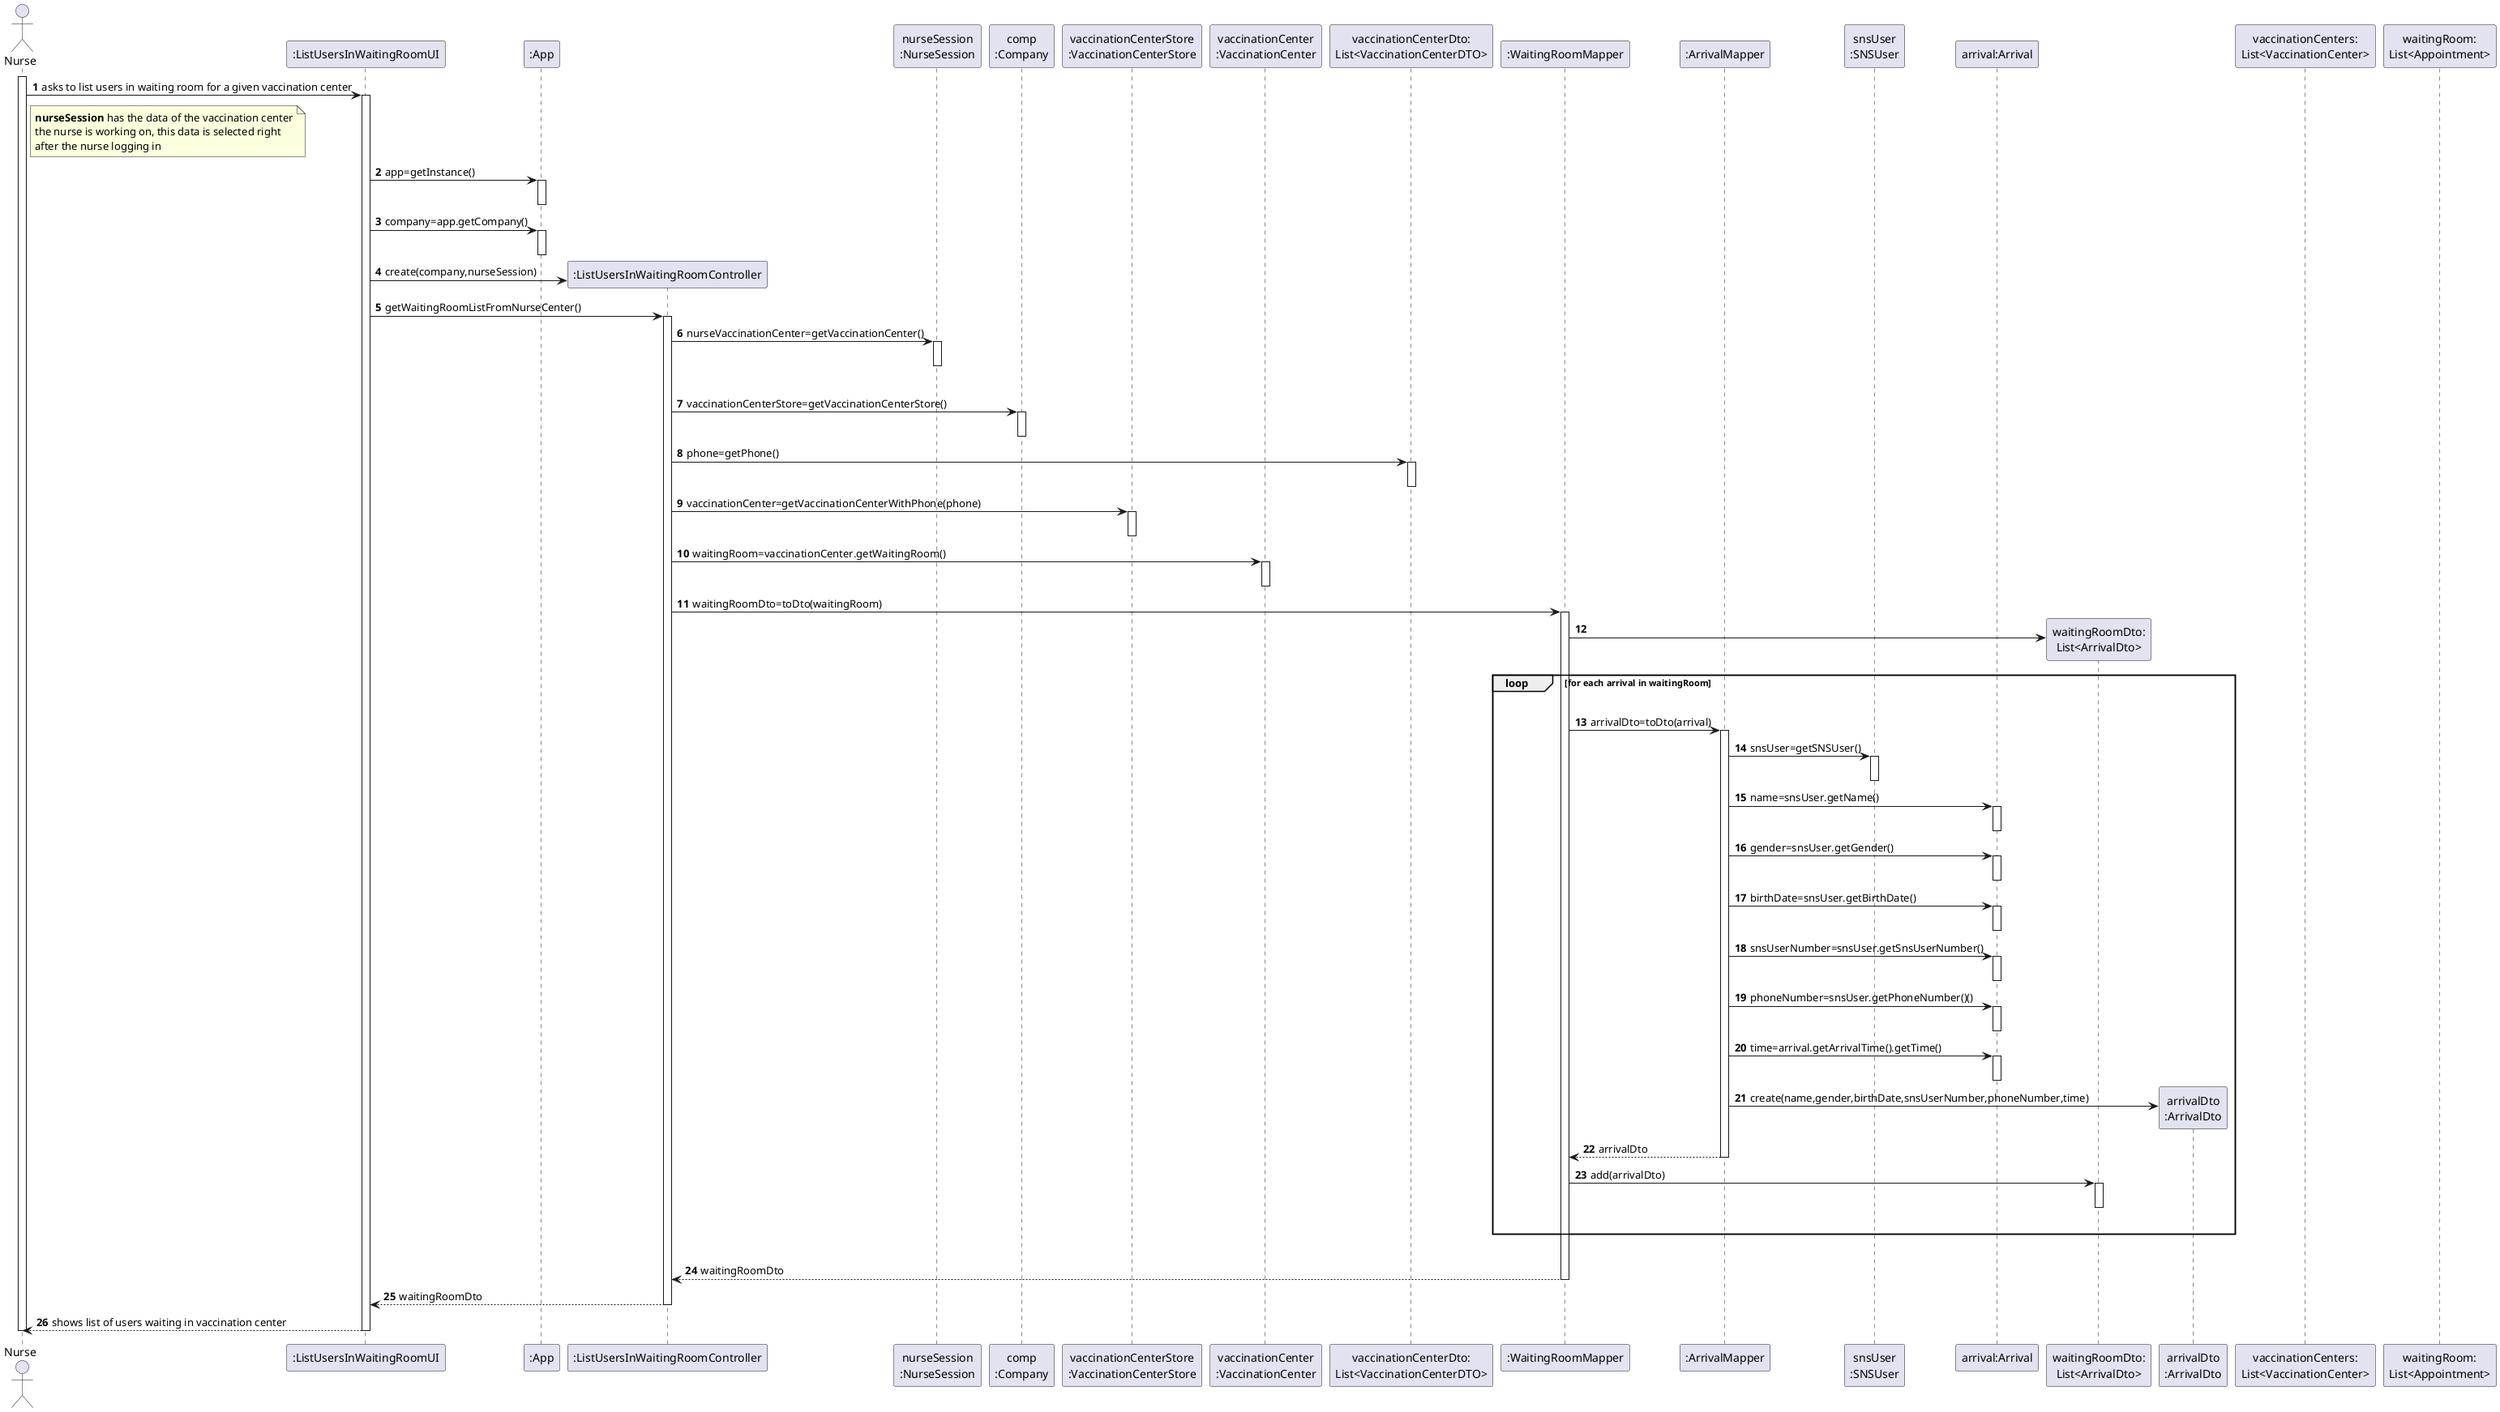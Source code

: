 @startuml
autonumber
'hide footbox
actor "Nurse" as NURSE

participant ":ListUsersInWaitingRoomUI" as UI
activate NURSE
NURSE -> UI : asks to list users in waiting room for a given vaccination center

note right of NURSE
**nurseSession** has the data of the vaccination center
the nurse is working on, this data is selected right
after the nurse logging in
end note

activate UI
participant ":App" as APP
UI -> APP : app=getInstance()
activate APP
deactivate APP
UI -> APP : company=app.getCompany()
activate APP
deactivate APP

create ":ListUsersInWaitingRoomController" as CTRL

UI -> CTRL : create(company,nurseSession)

participant "nurseSession\n:NurseSession" as FAC
participant "comp\n:Company" as COMP
participant "vaccinationCenterStore\n:VaccinationCenterStore" as VACS
participant "vaccinationCenter\n:VaccinationCenter" as VACC
participant "vaccinationCenterDto:\nList<VaccinationCenterDTO>" as VACCDTO
participant ":WaitingRoomMapper" as WAITM
participant ":ArrivalMapper" as ARRM
participant "snsUser\n:SNSUser" as SNSU
participant "arrival:Arrival" as ARR


UI -> CTRL : getWaitingRoomListFromNurseCenter()
activate CTRL
CTRL -> FAC : nurseVaccinationCenter=getVaccinationCenter()
activate FAC
deactivate FAC
|||

CTRL -> COMP : vaccinationCenterStore=getVaccinationCenterStore()
activate COMP
deactivate

CTRL -> VACCDTO : phone=getPhone()
activate VACCDTO
deactivate VACCDTO

CTRL -> VACS : vaccinationCenter=getVaccinationCenterWithPhone(phone)
activate VACS
deactivate VACS

CTRL -> VACC : waitingRoom=vaccinationCenter.getWaitingRoom()
activate VACC
deactivate VACC

CTRL -> WAITM : waitingRoomDto=toDto(waitingRoom)
activate WAITM

create "waitingRoomDto:\nList<ArrivalDto>" as WAITDTO

WAITM -> WAITDTO


loop for each arrival in waitingRoom
|||
  WAITM -> ARRM : arrivalDto=toDto(arrival)
  activate ARRM
  ARRM -> SNSU : snsUser=getSNSUser()
  activate SNSU
  deactivate SNSU
  ARRM -> ARR : name=snsUser.getName()
  activate ARR
  deactivate ARR
  ARRM -> ARR : gender=snsUser.getGender()
  activate ARR
  deactivate ARR
  ARRM -> ARR : birthDate=snsUser.getBirthDate()
  activate ARR
  deactivate ARR
  ARRM -> ARR : snsUserNumber=snsUser.getSnsUserNumber()
  activate ARR
  deactivate ARR
  ARRM -> ARR : phoneNumber=snsUser.getPhoneNumber()()
  activate ARR
  deactivate ARR
  ARRM -> ARR : time=arrival.getArrivalTime().getTime()
  activate ARR
  deactivate ARR

  create "arrivalDto\n:ArrivalDto" as APODTO
  ARRM -> APODTO : create(name,gender,birthDate,snsUserNumber,phoneNumber,time)
  ARRM --> WAITM : arrivalDto
  deactivate ARRM

  WAITM -> WAITDTO : add(arrivalDto)
  activate WAITDTO
  deactivate WAITDTO
|||
end

|||
WAITM --> CTRL : waitingRoomDto 

deactivate WAITM

CTRL --> UI: waitingRoomDto

deactivate COMP
deactivate CTRL
UI --> NURSE: shows list of users waiting in vaccination center
deactivate UI

deactivate UI
deactivate CTRL
deactivate NURSE

participant "vaccinationCenters:\nList<VaccinationCenter>"
participant "waitingRoom:\nList<Appointment>"

@enduml

